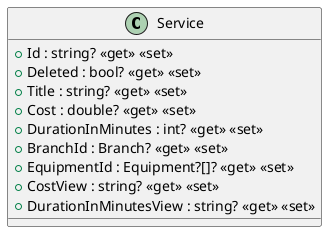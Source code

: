 @startuml
class Service {
    + Id : string? <<get>> <<set>>
    + Deleted : bool? <<get>> <<set>>
    + Title : string? <<get>> <<set>>
    + Cost : double? <<get>> <<set>>
    + DurationInMinutes : int? <<get>> <<set>>
    + BranchId : Branch? <<get>> <<set>>
    + EquipmentId : Equipment?[]? <<get>> <<set>>
    + CostView : string? <<get>> <<set>>
    + DurationInMinutesView : string? <<get>> <<set>>
}
@enduml

